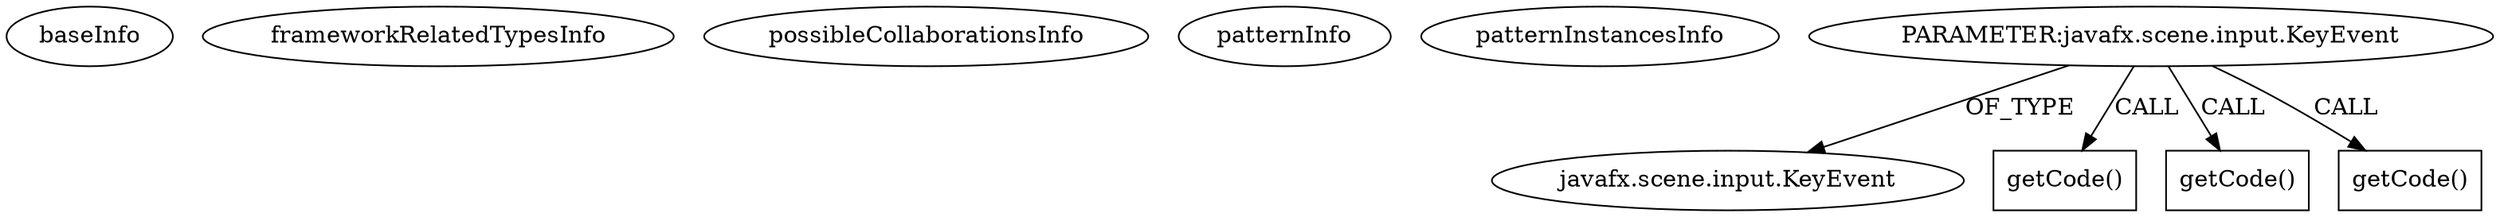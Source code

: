 digraph {
baseInfo[graphId=565,category="pattern",isAnonymous=false,possibleRelation=false]
frameworkRelatedTypesInfo[]
possibleCollaborationsInfo[]
patternInfo[frequency=20.0,patternRootClient=null]
patternInstancesInfo[0="nablex-jfx-control-date~/nablex-jfx-control-date/jfx-control-date-master/src/main/java/be/nabu/jfx/control/date/DatePicker.java~void initialize()~3726",1="Ellen102-cirkeltje~/Ellen102-cirkeltje/cirkeltje-master/src/testbeweging/vier.java~void start(javafx.stage.Stage)~413",2="UrsKR-fxcalendar~/UrsKR-fxcalendar/fxcalendar-master/src/main/java/com/sai/javafx/calendar/FXCalendar.java~void configureCalendar()~1523",3="jeyoon-Snake~/jeyoon-Snake/Snake-master/src/Snake.java~void Snake(World)~3317",4="Ellen102-cirkeltje~/Ellen102-cirkeltje/cirkeltje-master/src/testbeweging/drie.java~void start(javafx.stage.Stage)~407",5="Enriqe-Breaking-Bad-Brick-Breaker~/Enriqe-Breaking-Bad-Brick-Breaker/Breaking-Bad-Brick-Breaker-master/src/bbbrickbreaker/Level.java~void initContent(int)~447",6="JASCValentine-BrickBreaker~/JASCValentine-BrickBreaker/BrickBreaker-master/src/brickbreaker/Level.java~void initContent(int)~562",7="bianconejo-CEFX~/bianconejo-CEFX/CEFX-master/src/cefx/util/AutoCompleteComboBoxListener.java~AutoCompleteComboBoxListener~2166",8="glurbi-labifx~/glurbi-labifx/labifx-master/src/main/java/glurbi/labifx/Menu.java~void install(javafx.scene.layout.Pane)~2767",9="Ellen102-test2~/Ellen102-test2/test2-master/src/test2/Test2.java~void start(javafx.stage.Stage)~426",10="syd711-mephisto_fx~/syd711-mephisto_fx/mephisto_fx-master/src/main/java/de/mephisto/radiofx/MephistoRadioFX.java~void addStateListener(javafx.stage.Stage)~4406",11="Ellen102-cirkeltje~/Ellen102-cirkeltje/cirkeltje-master/src/xml2beeld/vijf.java~void start(javafx.stage.Stage)~418",12="johnwatson11218-cardcitefx~/johnwatson11218-cardcitefx/cardcitefx-master/Cardcite/src/main/java/cardcite/ui/CardCiteMain.java~void start(javafx.stage.Stage)~3359",13="Ellen102-cirkeltje~/Ellen102-cirkeltje/cirkeltje-master/src/testbeweging/twee.java~void start(javafx.stage.Stage)~411",14="Ellen102-cirkeltje~/Ellen102-cirkeltje/cirkeltje-master/src/xml2beeld/zes.java~void start(javafx.stage.Stage)~416",15="AaronJRubin-javafx-pong~/AaronJRubin-javafx-pong/javafx-pong-master/src/main/java/game/Game.java~void Game(javafx.stage.Stage,int,int,double,boolean,boolean,boolean,boolean)~103",16="gregory-lyons-voyage-to-venus~/gregory-lyons-voyage-to-venus/voyage-to-venus-master/src/game_gml14/KeyPressedHandler.java~KeyPressedHandler~2819"]
6[label="javafx.scene.input.KeyEvent",vertexType="FRAMEWORK_CLASS_TYPE",isFrameworkType=false]
5[label="PARAMETER:javafx.scene.input.KeyEvent",vertexType="PARAMETER_DECLARATION",isFrameworkType=false]
14[label="getCode()",vertexType="INSIDE_CALL",isFrameworkType=false,shape=box]
8[label="getCode()",vertexType="INSIDE_CALL",isFrameworkType=false,shape=box]
12[label="getCode()",vertexType="INSIDE_CALL",isFrameworkType=false,shape=box]
5->8[label="CALL"]
5->14[label="CALL"]
5->12[label="CALL"]
5->6[label="OF_TYPE"]
}
